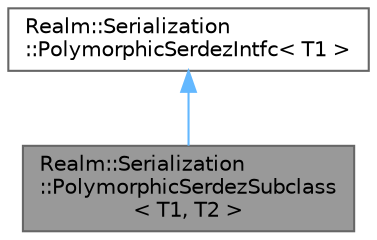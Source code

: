 digraph "Realm::Serialization::PolymorphicSerdezSubclass&lt; T1, T2 &gt;"
{
 // LATEX_PDF_SIZE
  bgcolor="transparent";
  edge [fontname=Helvetica,fontsize=10,labelfontname=Helvetica,labelfontsize=10];
  node [fontname=Helvetica,fontsize=10,shape=box,height=0.2,width=0.4];
  Node1 [id="Node000001",label="Realm::Serialization\l::PolymorphicSerdezSubclass\l\< T1, T2 \>",height=0.2,width=0.4,color="gray40", fillcolor="grey60", style="filled", fontcolor="black",tooltip=" "];
  Node2 -> Node1 [id="edge1_Node000001_Node000002",dir="back",color="steelblue1",style="solid",tooltip=" "];
  Node2 [id="Node000002",label="Realm::Serialization\l::PolymorphicSerdezIntfc\< T1 \>",height=0.2,width=0.4,color="gray40", fillcolor="white", style="filled",URL="$classRealm_1_1Serialization_1_1PolymorphicSerdezIntfc.html",tooltip=" "];
}
